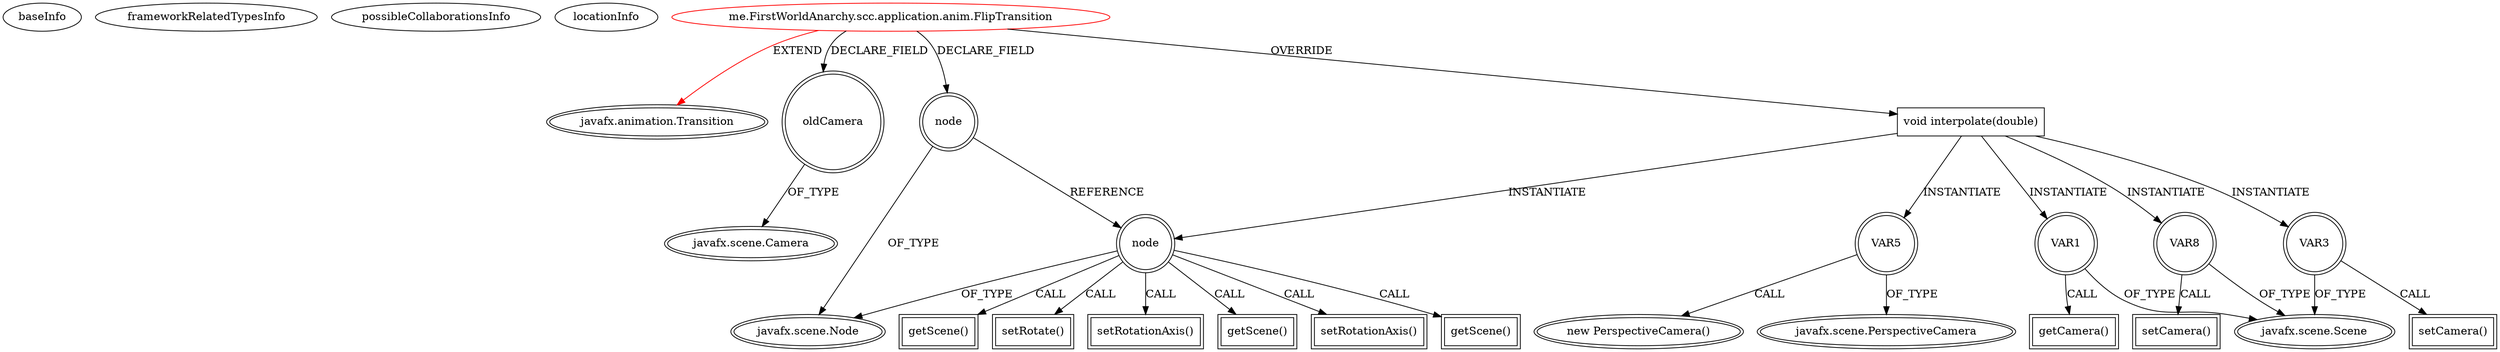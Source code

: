 digraph {
baseInfo[graphId=4485,category="extension_graph",isAnonymous=false,possibleRelation=false]
frameworkRelatedTypesInfo[0="javafx.animation.Transition"]
possibleCollaborationsInfo[]
locationInfo[projectName="tarunbod-SummonCommandCreator",filePath="/tarunbod-SummonCommandCreator/SummonCommandCreator-master/src/me/FirstWorldAnarchy/scc/application/anim/FlipTransition.java",contextSignature="FlipTransition",graphId="4485"]
0[label="me.FirstWorldAnarchy.scc.application.anim.FlipTransition",vertexType="ROOT_CLIENT_CLASS_DECLARATION",isFrameworkType=false,color=red]
1[label="javafx.animation.Transition",vertexType="FRAMEWORK_CLASS_TYPE",isFrameworkType=true,peripheries=2]
2[label="node",vertexType="FIELD_DECLARATION",isFrameworkType=true,peripheries=2,shape=circle]
3[label="javafx.scene.Node",vertexType="FRAMEWORK_CLASS_TYPE",isFrameworkType=true,peripheries=2]
4[label="oldCamera",vertexType="FIELD_DECLARATION",isFrameworkType=true,peripheries=2,shape=circle]
5[label="javafx.scene.Camera",vertexType="FRAMEWORK_CLASS_TYPE",isFrameworkType=true,peripheries=2]
6[label="void interpolate(double)",vertexType="OVERRIDING_METHOD_DECLARATION",isFrameworkType=false,shape=box]
7[label="node",vertexType="VARIABLE_EXPRESION",isFrameworkType=true,peripheries=2,shape=circle]
8[label="setRotationAxis()",vertexType="INSIDE_CALL",isFrameworkType=true,peripheries=2,shape=box]
10[label="VAR1",vertexType="VARIABLE_EXPRESION",isFrameworkType=true,peripheries=2,shape=circle]
12[label="javafx.scene.Scene",vertexType="FRAMEWORK_CLASS_TYPE",isFrameworkType=true,peripheries=2]
11[label="getCamera()",vertexType="INSIDE_CALL",isFrameworkType=true,peripheries=2,shape=box]
14[label="getScene()",vertexType="INSIDE_CALL",isFrameworkType=true,peripheries=2,shape=box]
15[label="VAR3",vertexType="VARIABLE_EXPRESION",isFrameworkType=true,peripheries=2,shape=circle]
16[label="setCamera()",vertexType="INSIDE_CALL",isFrameworkType=true,peripheries=2,shape=box]
19[label="getScene()",vertexType="INSIDE_CALL",isFrameworkType=true,peripheries=2,shape=box]
21[label="VAR5",vertexType="VARIABLE_EXPRESION",isFrameworkType=true,peripheries=2,shape=circle]
22[label="javafx.scene.PerspectiveCamera",vertexType="FRAMEWORK_CLASS_TYPE",isFrameworkType=true,peripheries=2]
20[label="new PerspectiveCamera()",vertexType="CONSTRUCTOR_CALL",isFrameworkType=true,peripheries=2]
24[label="setRotate()",vertexType="INSIDE_CALL",isFrameworkType=true,peripheries=2,shape=box]
26[label="setRotationAxis()",vertexType="INSIDE_CALL",isFrameworkType=true,peripheries=2,shape=box]
27[label="VAR8",vertexType="VARIABLE_EXPRESION",isFrameworkType=true,peripheries=2,shape=circle]
28[label="setCamera()",vertexType="INSIDE_CALL",isFrameworkType=true,peripheries=2,shape=box]
31[label="getScene()",vertexType="INSIDE_CALL",isFrameworkType=true,peripheries=2,shape=box]
0->1[label="EXTEND",color=red]
0->2[label="DECLARE_FIELD"]
2->3[label="OF_TYPE"]
0->4[label="DECLARE_FIELD"]
4->5[label="OF_TYPE"]
0->6[label="OVERRIDE"]
6->7[label="INSTANTIATE"]
2->7[label="REFERENCE"]
7->3[label="OF_TYPE"]
7->8[label="CALL"]
6->10[label="INSTANTIATE"]
10->12[label="OF_TYPE"]
10->11[label="CALL"]
7->14[label="CALL"]
6->15[label="INSTANTIATE"]
15->12[label="OF_TYPE"]
15->16[label="CALL"]
7->19[label="CALL"]
6->21[label="INSTANTIATE"]
21->22[label="OF_TYPE"]
21->20[label="CALL"]
7->24[label="CALL"]
7->26[label="CALL"]
6->27[label="INSTANTIATE"]
27->12[label="OF_TYPE"]
27->28[label="CALL"]
7->31[label="CALL"]
}
